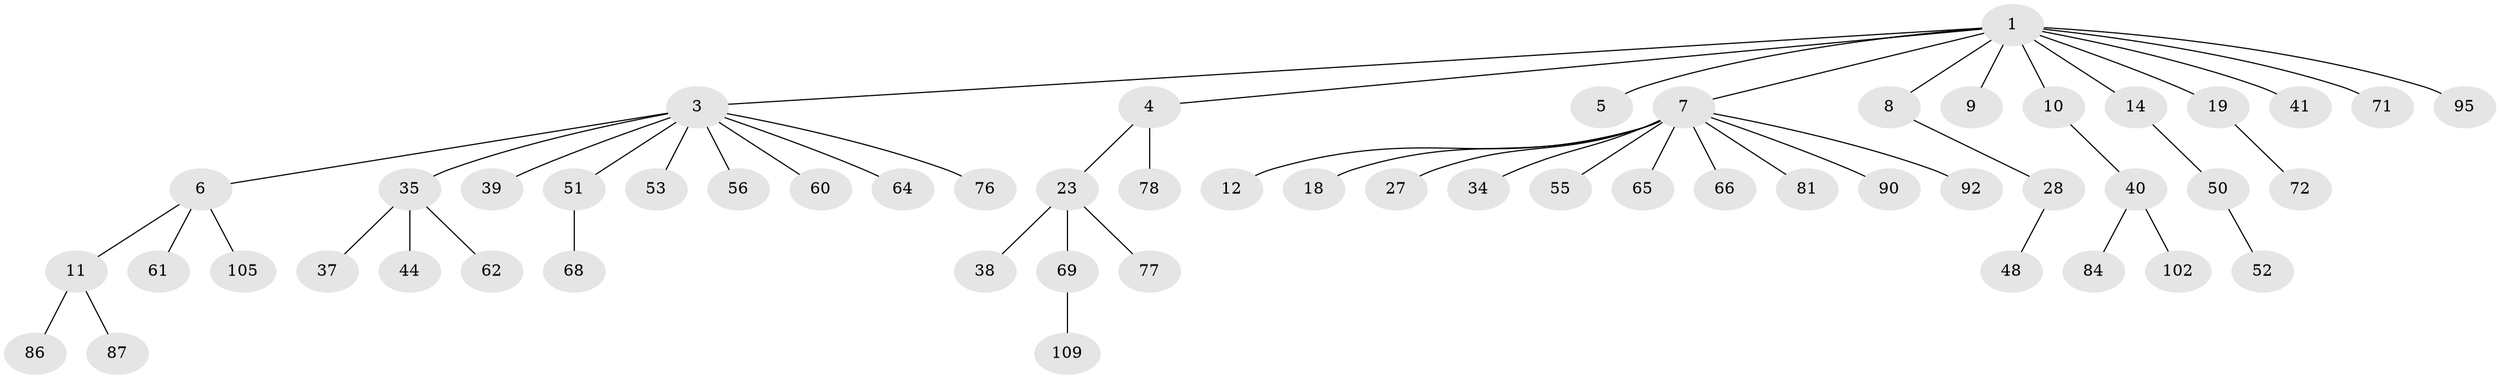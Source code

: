 // original degree distribution, {6: 0.02702702702702703, 8: 0.009009009009009009, 4: 0.04504504504504504, 3: 0.14414414414414414, 2: 0.2702702702702703, 7: 0.009009009009009009, 1: 0.4864864864864865, 5: 0.009009009009009009}
// Generated by graph-tools (version 1.1) at 2025/15/03/09/25 04:15:22]
// undirected, 55 vertices, 54 edges
graph export_dot {
graph [start="1"]
  node [color=gray90,style=filled];
  1 [super="+2"];
  3 [super="+25+13"];
  4 [super="+21+63"];
  5 [super="+45"];
  6 [super="+17"];
  7 [super="+30+29+57"];
  8 [super="+100"];
  9;
  10 [super="+108"];
  11;
  12 [super="+43"];
  14 [super="+16"];
  18;
  19 [super="+59+20"];
  23 [super="+47+24"];
  27 [super="+89"];
  28;
  34 [super="+98"];
  35 [super="+83+75"];
  37 [super="+42"];
  38;
  39 [super="+111"];
  40;
  41;
  44;
  48;
  50;
  51 [super="+70"];
  52;
  53;
  55 [super="+91"];
  56 [super="+99"];
  60;
  61;
  62;
  64;
  65;
  66 [super="+67"];
  68;
  69;
  71;
  72 [super="+103+94"];
  76;
  77 [super="+80"];
  78;
  81;
  84;
  86;
  87;
  90;
  92 [super="+96"];
  95;
  102;
  105;
  109;
  1 -- 4;
  1 -- 9;
  1 -- 14;
  1 -- 19;
  1 -- 71;
  1 -- 3;
  1 -- 5;
  1 -- 7;
  1 -- 8;
  1 -- 41;
  1 -- 10;
  1 -- 95;
  3 -- 6;
  3 -- 51;
  3 -- 39;
  3 -- 56;
  3 -- 60;
  3 -- 64;
  3 -- 35;
  3 -- 53;
  3 -- 76;
  4 -- 78;
  4 -- 23;
  6 -- 11;
  6 -- 105;
  6 -- 61;
  7 -- 12;
  7 -- 18;
  7 -- 27;
  7 -- 34;
  7 -- 81;
  7 -- 66;
  7 -- 55;
  7 -- 90;
  7 -- 92;
  7 -- 65;
  8 -- 28;
  10 -- 40;
  11 -- 86;
  11 -- 87;
  14 -- 50;
  19 -- 72;
  23 -- 69;
  23 -- 77;
  23 -- 38;
  28 -- 48;
  35 -- 37;
  35 -- 44;
  35 -- 62;
  40 -- 84;
  40 -- 102;
  50 -- 52;
  51 -- 68;
  69 -- 109;
}
